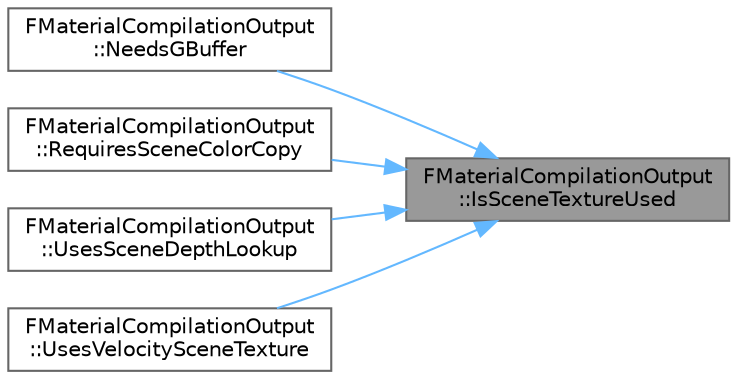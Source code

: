 digraph "FMaterialCompilationOutput::IsSceneTextureUsed"
{
 // INTERACTIVE_SVG=YES
 // LATEX_PDF_SIZE
  bgcolor="transparent";
  edge [fontname=Helvetica,fontsize=10,labelfontname=Helvetica,labelfontsize=10];
  node [fontname=Helvetica,fontsize=10,shape=box,height=0.2,width=0.4];
  rankdir="RL";
  Node1 [id="Node000001",label="FMaterialCompilationOutput\l::IsSceneTextureUsed",height=0.2,width=0.4,color="gray40", fillcolor="grey60", style="filled", fontcolor="black",tooltip=" "];
  Node1 -> Node2 [id="edge1_Node000001_Node000002",dir="back",color="steelblue1",style="solid",tooltip=" "];
  Node2 [id="Node000002",label="FMaterialCompilationOutput\l::NeedsGBuffer",height=0.2,width=0.4,color="grey40", fillcolor="white", style="filled",URL="$d1/d34/classFMaterialCompilationOutput.html#acaf3809b68c0b0d0b0c26b7cfaae3f12",tooltip="true if the material uses any GBuffer textures"];
  Node1 -> Node3 [id="edge2_Node000001_Node000003",dir="back",color="steelblue1",style="solid",tooltip=" "];
  Node3 [id="Node000003",label="FMaterialCompilationOutput\l::RequiresSceneColorCopy",height=0.2,width=0.4,color="grey40", fillcolor="white", style="filled",URL="$d1/d34/classFMaterialCompilationOutput.html#a7664d8d19b285e62604c73d3335bbd58",tooltip="Indicates whether the material uses scene color."];
  Node1 -> Node4 [id="edge3_Node000001_Node000004",dir="back",color="steelblue1",style="solid",tooltip=" "];
  Node4 [id="Node000004",label="FMaterialCompilationOutput\l::UsesSceneDepthLookup",height=0.2,width=0.4,color="grey40", fillcolor="white", style="filled",URL="$d1/d34/classFMaterialCompilationOutput.html#aa4325d012fcb5c1c39319de9de34e8b3",tooltip="true if the material uses the SceneDepth lookup"];
  Node1 -> Node5 [id="edge4_Node000001_Node000005",dir="back",color="steelblue1",style="solid",tooltip=" "];
  Node5 [id="Node000005",label="FMaterialCompilationOutput\l::UsesVelocitySceneTexture",height=0.2,width=0.4,color="grey40", fillcolor="white", style="filled",URL="$d1/d34/classFMaterialCompilationOutput.html#ab5cae261eb80f8c7327f0883de26124a",tooltip="true if the material uses the Velocity SceneTexture lookup"];
}
